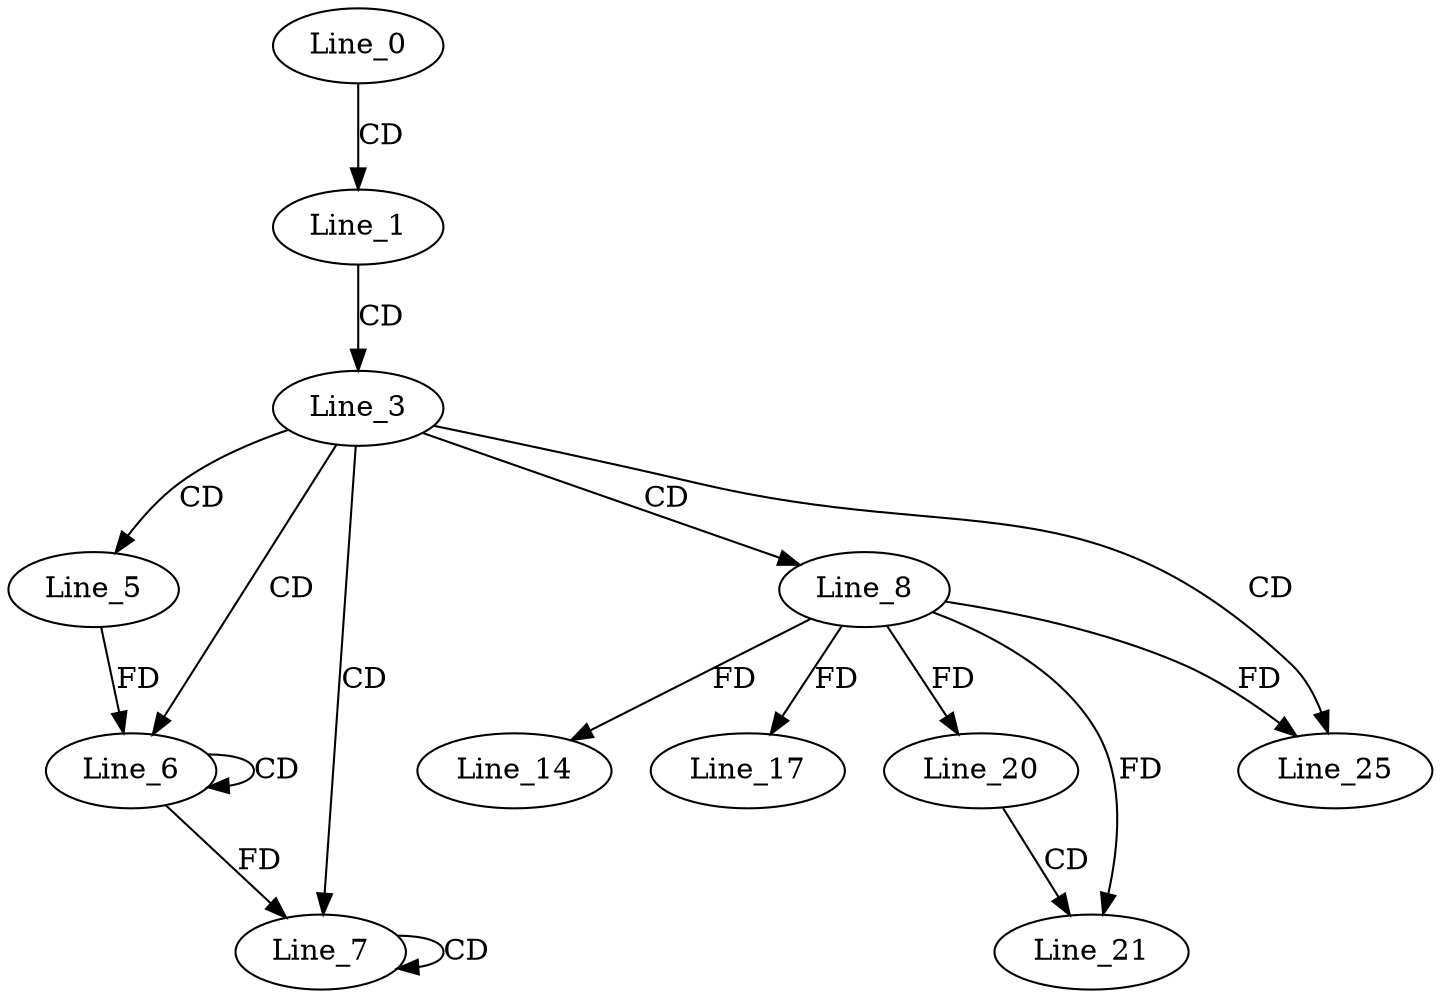 digraph G {
  Line_0;
  Line_1;
  Line_3;
  Line_5;
  Line_6;
  Line_6;
  Line_7;
  Line_7;
  Line_8;
  Line_14;
  Line_17;
  Line_20;
  Line_20;
  Line_21;
  Line_21;
  Line_25;
  Line_25;
  Line_0 -> Line_1 [ label="CD" ];
  Line_1 -> Line_3 [ label="CD" ];
  Line_3 -> Line_5 [ label="CD" ];
  Line_3 -> Line_6 [ label="CD" ];
  Line_6 -> Line_6 [ label="CD" ];
  Line_5 -> Line_6 [ label="FD" ];
  Line_3 -> Line_7 [ label="CD" ];
  Line_7 -> Line_7 [ label="CD" ];
  Line_6 -> Line_7 [ label="FD" ];
  Line_3 -> Line_8 [ label="CD" ];
  Line_8 -> Line_14 [ label="FD" ];
  Line_8 -> Line_17 [ label="FD" ];
  Line_8 -> Line_20 [ label="FD" ];
  Line_20 -> Line_21 [ label="CD" ];
  Line_8 -> Line_21 [ label="FD" ];
  Line_3 -> Line_25 [ label="CD" ];
  Line_8 -> Line_25 [ label="FD" ];
}
